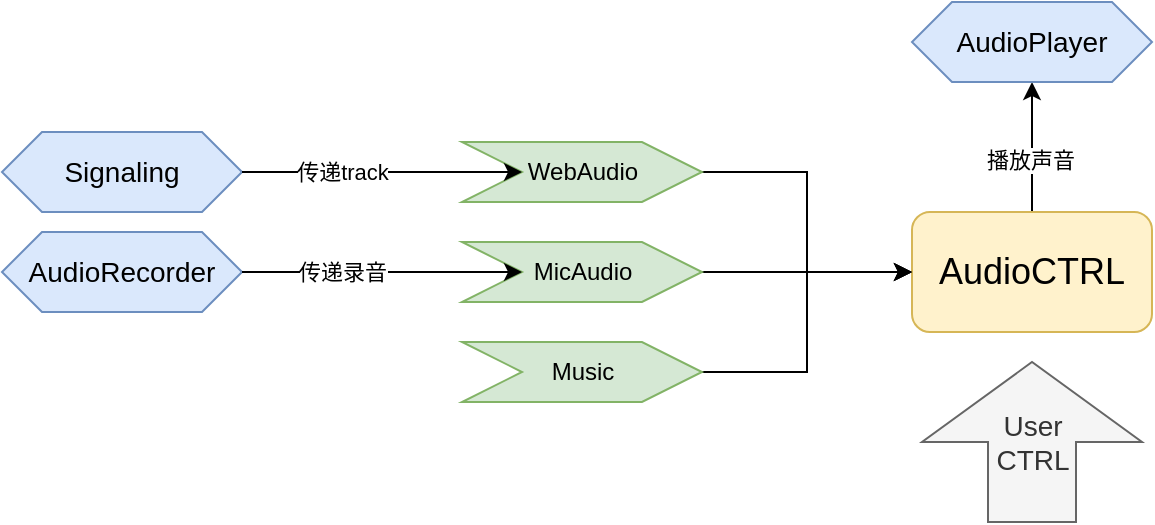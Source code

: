 <mxfile version="24.9.0">
  <diagram name="Page-1" id="2jSC3qLbyk_4Ae9h-FCE">
    <mxGraphModel dx="1430" dy="926" grid="1" gridSize="10" guides="1" tooltips="1" connect="1" arrows="1" fold="1" page="1" pageScale="1" pageWidth="850" pageHeight="1100" math="0" shadow="0">
      <root>
        <mxCell id="0" />
        <mxCell id="1" parent="0" />
        <mxCell id="Lfw8khs8GBWtwFCRA9ys-13" value="" style="edgeStyle=orthogonalEdgeStyle;rounded=0;orthogonalLoop=1;jettySize=auto;html=1;" edge="1" parent="1" source="Lfw8khs8GBWtwFCRA9ys-1" target="Lfw8khs8GBWtwFCRA9ys-12">
          <mxGeometry relative="1" as="geometry" />
        </mxCell>
        <mxCell id="Lfw8khs8GBWtwFCRA9ys-14" value="播放声音" style="edgeLabel;html=1;align=center;verticalAlign=middle;resizable=0;points=[];" vertex="1" connectable="0" parent="Lfw8khs8GBWtwFCRA9ys-13">
          <mxGeometry x="-0.205" y="1" relative="1" as="geometry">
            <mxPoint as="offset" />
          </mxGeometry>
        </mxCell>
        <mxCell id="Lfw8khs8GBWtwFCRA9ys-1" value="&lt;font style=&quot;font-size: 18px;&quot;&gt;AudioCTRL&lt;br&gt;&lt;/font&gt;" style="rounded=1;whiteSpace=wrap;html=1;fillColor=#fff2cc;strokeColor=#d6b656;" vertex="1" parent="1">
          <mxGeometry x="555" y="435" width="120" height="60" as="geometry" />
        </mxCell>
        <mxCell id="Lfw8khs8GBWtwFCRA9ys-8" style="edgeStyle=orthogonalEdgeStyle;rounded=0;orthogonalLoop=1;jettySize=auto;html=1;entryX=0;entryY=0.5;entryDx=0;entryDy=0;" edge="1" parent="1" source="Lfw8khs8GBWtwFCRA9ys-3" target="Lfw8khs8GBWtwFCRA9ys-1">
          <mxGeometry relative="1" as="geometry" />
        </mxCell>
        <mxCell id="Lfw8khs8GBWtwFCRA9ys-3" value="WebAudio" style="html=1;shadow=0;dashed=0;align=center;verticalAlign=middle;shape=mxgraph.arrows2.arrow;dy=0;dx=30;notch=30;fillColor=#d5e8d4;strokeColor=#82b366;" vertex="1" parent="1">
          <mxGeometry x="330" y="400" width="120" height="30" as="geometry" />
        </mxCell>
        <mxCell id="Lfw8khs8GBWtwFCRA9ys-11" style="edgeStyle=orthogonalEdgeStyle;rounded=0;orthogonalLoop=1;jettySize=auto;html=1;entryX=0;entryY=0.5;entryDx=0;entryDy=0;" edge="1" parent="1" source="Lfw8khs8GBWtwFCRA9ys-6" target="Lfw8khs8GBWtwFCRA9ys-1">
          <mxGeometry relative="1" as="geometry" />
        </mxCell>
        <mxCell id="Lfw8khs8GBWtwFCRA9ys-6" value="Music" style="html=1;shadow=0;dashed=0;align=center;verticalAlign=middle;shape=mxgraph.arrows2.arrow;dy=0;dx=30;notch=30;fillColor=#d5e8d4;strokeColor=#82b366;" vertex="1" parent="1">
          <mxGeometry x="330" y="500" width="120" height="30" as="geometry" />
        </mxCell>
        <mxCell id="Lfw8khs8GBWtwFCRA9ys-9" value="" style="edgeStyle=orthogonalEdgeStyle;rounded=0;orthogonalLoop=1;jettySize=auto;html=1;" edge="1" parent="1" source="Lfw8khs8GBWtwFCRA9ys-7" target="Lfw8khs8GBWtwFCRA9ys-1">
          <mxGeometry relative="1" as="geometry" />
        </mxCell>
        <mxCell id="Lfw8khs8GBWtwFCRA9ys-7" value="MicAudio" style="html=1;shadow=0;dashed=0;align=center;verticalAlign=middle;shape=mxgraph.arrows2.arrow;dy=0;dx=30;notch=30;fillColor=#d5e8d4;strokeColor=#82b366;" vertex="1" parent="1">
          <mxGeometry x="330" y="450" width="120" height="30" as="geometry" />
        </mxCell>
        <mxCell id="Lfw8khs8GBWtwFCRA9ys-12" value="&lt;font style=&quot;font-size: 14px;&quot;&gt;AudioPlayer&lt;/font&gt;" style="shape=hexagon;perimeter=hexagonPerimeter2;whiteSpace=wrap;html=1;fixedSize=1;size=20;fillColor=#dae8fc;strokeColor=#6c8ebf;" vertex="1" parent="1">
          <mxGeometry x="555" y="330" width="120" height="40" as="geometry" />
        </mxCell>
        <mxCell id="Lfw8khs8GBWtwFCRA9ys-19" value="&lt;font style=&quot;font-size: 14px;&quot;&gt;AudioRecorder&lt;/font&gt;" style="shape=hexagon;perimeter=hexagonPerimeter2;whiteSpace=wrap;html=1;fixedSize=1;size=20;fillColor=#dae8fc;strokeColor=#6c8ebf;" vertex="1" parent="1">
          <mxGeometry x="100" y="445" width="120" height="40" as="geometry" />
        </mxCell>
        <mxCell id="Lfw8khs8GBWtwFCRA9ys-20" style="edgeStyle=orthogonalEdgeStyle;rounded=0;orthogonalLoop=1;jettySize=auto;html=1;entryX=0;entryY=0.5;entryDx=30;entryDy=0;entryPerimeter=0;" edge="1" parent="1" source="Lfw8khs8GBWtwFCRA9ys-19" target="Lfw8khs8GBWtwFCRA9ys-7">
          <mxGeometry relative="1" as="geometry" />
        </mxCell>
        <mxCell id="Lfw8khs8GBWtwFCRA9ys-25" value="传递录音" style="edgeLabel;html=1;align=center;verticalAlign=middle;resizable=0;points=[];" vertex="1" connectable="0" parent="Lfw8khs8GBWtwFCRA9ys-20">
          <mxGeometry x="-0.296" relative="1" as="geometry">
            <mxPoint as="offset" />
          </mxGeometry>
        </mxCell>
        <mxCell id="Lfw8khs8GBWtwFCRA9ys-21" value="&lt;font style=&quot;font-size: 14px;&quot;&gt;Signaling&lt;/font&gt;" style="shape=hexagon;perimeter=hexagonPerimeter2;whiteSpace=wrap;html=1;fixedSize=1;size=20;fillColor=#dae8fc;strokeColor=#6c8ebf;" vertex="1" parent="1">
          <mxGeometry x="100" y="395" width="120" height="40" as="geometry" />
        </mxCell>
        <mxCell id="Lfw8khs8GBWtwFCRA9ys-23" style="edgeStyle=orthogonalEdgeStyle;rounded=0;orthogonalLoop=1;jettySize=auto;html=1;entryX=0;entryY=0.5;entryDx=30;entryDy=0;entryPerimeter=0;" edge="1" parent="1" source="Lfw8khs8GBWtwFCRA9ys-21" target="Lfw8khs8GBWtwFCRA9ys-3">
          <mxGeometry relative="1" as="geometry">
            <Array as="points">
              <mxPoint x="300" y="415" />
              <mxPoint x="300" y="415" />
            </Array>
          </mxGeometry>
        </mxCell>
        <mxCell id="Lfw8khs8GBWtwFCRA9ys-24" value="传递track" style="edgeLabel;html=1;align=center;verticalAlign=middle;resizable=0;points=[];" vertex="1" connectable="0" parent="Lfw8khs8GBWtwFCRA9ys-23">
          <mxGeometry x="-0.432" y="-1" relative="1" as="geometry">
            <mxPoint x="10" y="-1" as="offset" />
          </mxGeometry>
        </mxCell>
        <mxCell id="Lfw8khs8GBWtwFCRA9ys-27" value="&lt;div&gt;&lt;font style=&quot;font-size: 14px;&quot;&gt;User&lt;/font&gt;&lt;/div&gt;&lt;div&gt;&lt;font style=&quot;font-size: 14px;&quot;&gt;CTRL&lt;br&gt;&lt;/font&gt;&lt;/div&gt;" style="html=1;shadow=0;dashed=0;align=center;verticalAlign=middle;shape=mxgraph.arrows2.arrow;dy=0.6;dx=40;direction=north;notch=0;fillColor=#f5f5f5;fontColor=#333333;strokeColor=#666666;" vertex="1" parent="1">
          <mxGeometry x="560" y="510" width="110" height="80" as="geometry" />
        </mxCell>
      </root>
    </mxGraphModel>
  </diagram>
</mxfile>
